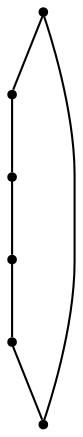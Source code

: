 graph {
  node [shape=point,comment="{\"directed\":false,\"doi\":\"10.1007/978-3-540-70904-6_41\",\"figure\":\"3\"}"]

  v0 [pos="1419.5359329578487,2210.293049282498"]
  v1 [pos="1314.7279115188956,2035.6462266710073"]
  v2 [pos="1314.7279115188956,2350.0108189053008"]
  v3 [pos="1140.0485328851744,2070.5753114488393"]
  v4 [pos="1174.9841796875,2350.0108189053008"]
  v5 [pos="1070.175140806686,2210.293049282498"]

  v5 -- v4 [id="-3",pos="1070.175140806686,2210.293049282498 1174.9841796875,2350.0108189053008 1174.9841796875,2350.0108189053008 1174.9841796875,2350.0108189053008"]
  v0 -- v1 [id="-7",pos="1419.5359329578487,2210.293049282498 1314.7279115188956,2035.6462266710073 1314.7279115188956,2035.6462266710073 1314.7279115188956,2035.6462266710073"]
  v1 -- v3 [id="-14",pos="1314.7279115188956,2035.6462266710073 1140.0485328851744,2070.5753114488393 1140.0485328851744,2070.5753114488393 1140.0485328851744,2070.5753114488393"]
  v2 -- v0 [id="-18",pos="1314.7279115188956,2350.0108189053008 1419.5359329578487,2210.293049282498 1419.5359329578487,2210.293049282498 1419.5359329578487,2210.293049282498"]
  v3 -- v5 [id="-23",pos="1140.0485328851744,2070.5753114488393 1070.175140806686,2210.293049282498 1070.175140806686,2210.293049282498 1070.175140806686,2210.293049282498"]
  v4 -- v2 [id="-28",pos="1174.9841796875,2350.0108189053008 1314.7279115188956,2350.0108189053008 1314.7279115188956,2350.0108189053008 1314.7279115188956,2350.0108189053008"]
}